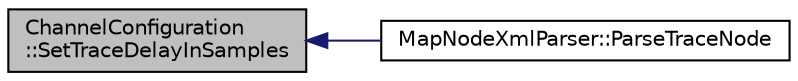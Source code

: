 digraph "ChannelConfiguration::SetTraceDelayInSamples"
{
  edge [fontname="Helvetica",fontsize="10",labelfontname="Helvetica",labelfontsize="10"];
  node [fontname="Helvetica",fontsize="10",shape=record];
  rankdir="LR";
  Node1 [label="ChannelConfiguration\l::SetTraceDelayInSamples",height=0.2,width=0.4,color="black", fillcolor="grey75", style="filled", fontcolor="black"];
  Node1 -> Node2 [dir="back",color="midnightblue",fontsize="10",style="solid",fontname="Helvetica"];
  Node2 [label="MapNodeXmlParser::ParseTraceNode",height=0.2,width=0.4,color="black", fillcolor="white", style="filled",URL="$d1/d1c/class_map_node_xml_parser.html#ac11ad807e6ae35701866e322a834b59c"];
}
